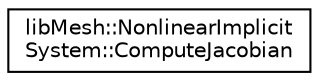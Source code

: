 digraph "类继承关系图"
{
 // INTERACTIVE_SVG=YES
  edge [fontname="Helvetica",fontsize="10",labelfontname="Helvetica",labelfontsize="10"];
  node [fontname="Helvetica",fontsize="10",shape=record];
  rankdir="LR";
  Node1 [label="libMesh::NonlinearImplicit\lSystem::ComputeJacobian",height=0.2,width=0.4,color="black", fillcolor="white", style="filled",URL="$classlibMesh_1_1NonlinearImplicitSystem_1_1ComputeJacobian.html",tooltip="Abstract base class to be used to calculate the Jacobian of a nonlinear system. "];
}
